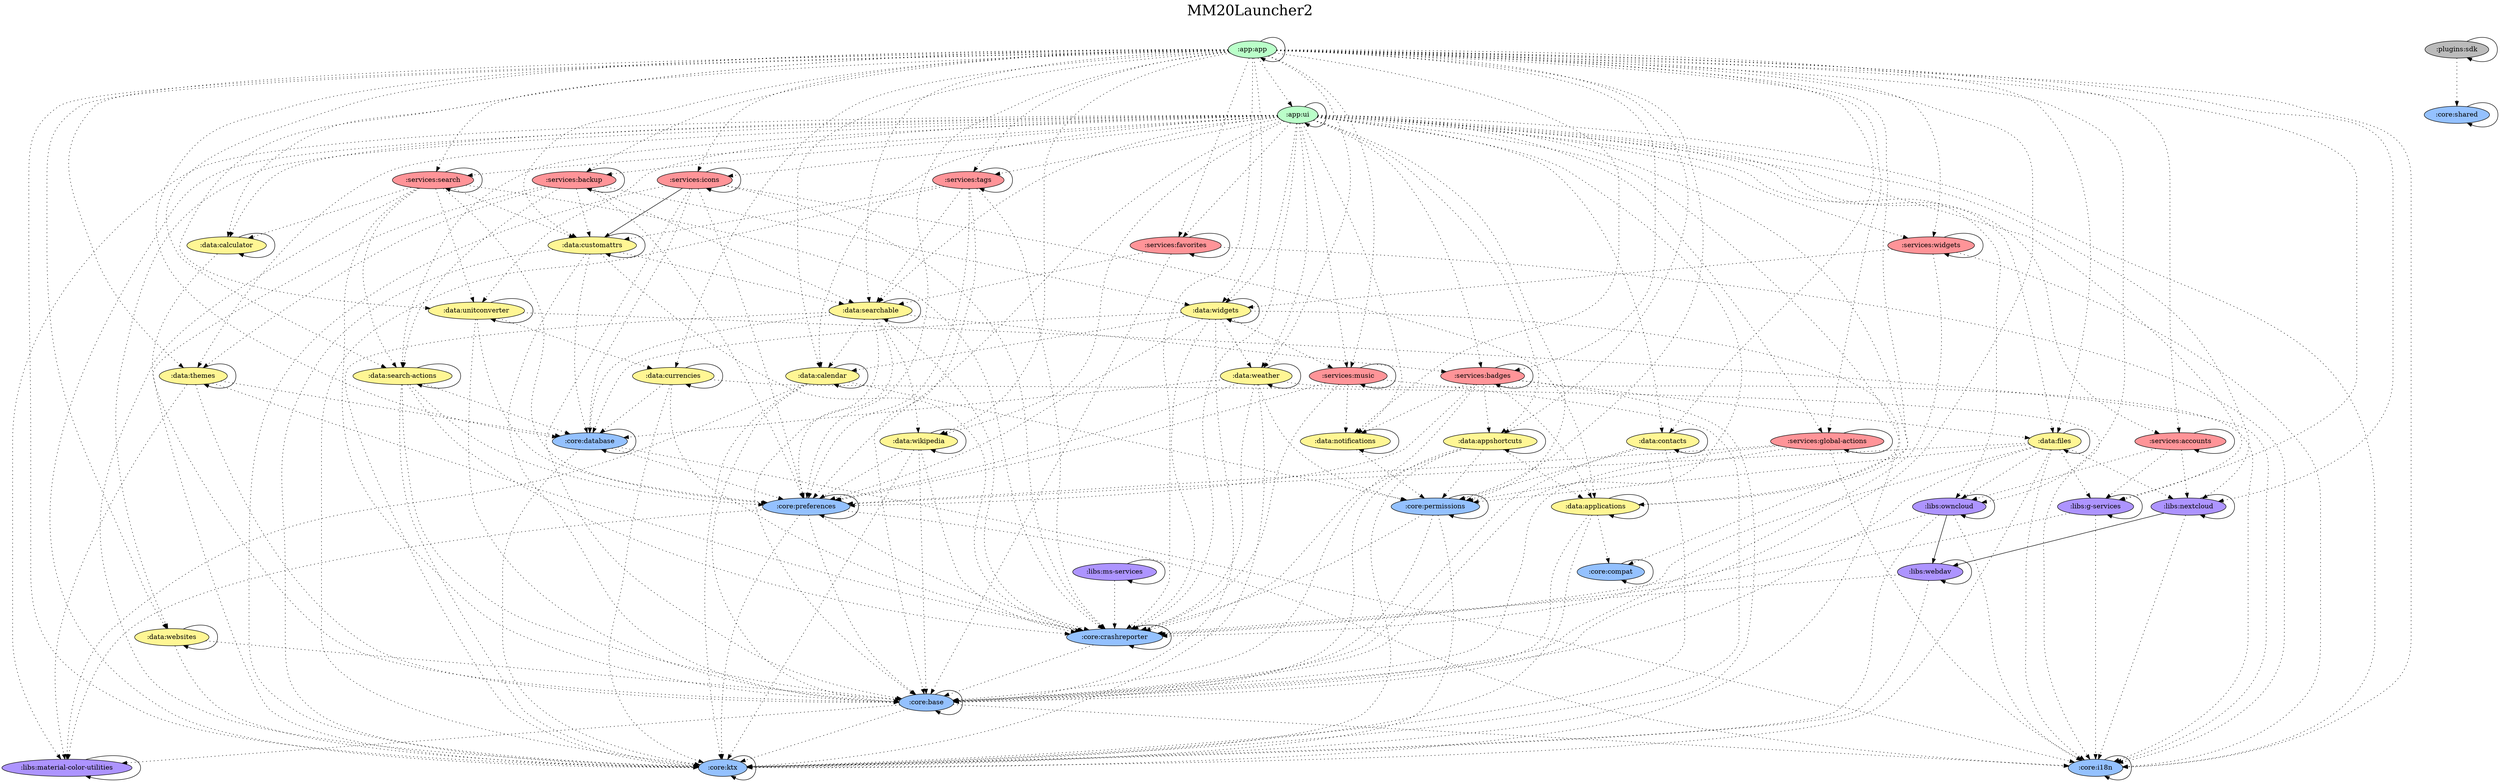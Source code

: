 digraph {
  graph [label="MM20Launcher2\n ",labelloc=t,fontsize=30,ranksep=1.4];
  node [style=filled, fillcolor="#bbbbbb"];
  rankdir=TB;

  # Projects

  ":app:app" [fillcolor="#baffc9"];
  ":app:ui" [fillcolor="#baffc9"];
  ":core:base" [fillcolor="#94c1ff"];
  ":core:compat" [fillcolor="#94c1ff"];
  ":core:crashreporter" [fillcolor="#94c1ff"];
  ":core:database" [fillcolor="#94c1ff"];
  ":core:i18n" [fillcolor="#94c1ff"];
  ":core:ktx" [fillcolor="#94c1ff"];
  ":core:permissions" [fillcolor="#94c1ff"];
  ":core:preferences" [fillcolor="#94c1ff"];
  ":core:shared" [fillcolor="#94c1ff"];
  ":data:applications" [fillcolor="#fff694"];
  ":data:appshortcuts" [fillcolor="#fff694"];
  ":data:calculator" [fillcolor="#fff694"];
  ":data:calendar" [fillcolor="#fff694"];
  ":data:contacts" [fillcolor="#fff694"];
  ":data:currencies" [fillcolor="#fff694"];
  ":data:customattrs" [fillcolor="#fff694"];
  ":data:files" [fillcolor="#fff694"];
  ":data:notifications" [fillcolor="#fff694"];
  ":data:search-actions" [fillcolor="#fff694"];
  ":data:searchable" [fillcolor="#fff694"];
  ":data:themes" [fillcolor="#fff694"];
  ":data:unitconverter" [fillcolor="#fff694"];
  ":data:weather" [fillcolor="#fff694"];
  ":data:websites" [fillcolor="#fff694"];
  ":data:widgets" [fillcolor="#fff694"];
  ":data:wikipedia" [fillcolor="#fff694"];
  ":libs:g-services" [fillcolor="#ad94ff"];
  ":libs:material-color-utilities" [fillcolor="#ad94ff"];
  ":libs:ms-services" [fillcolor="#ad94ff"];
  ":libs:nextcloud" [fillcolor="#ad94ff"];
  ":libs:owncloud" [fillcolor="#ad94ff"];
  ":libs:webdav" [fillcolor="#ad94ff"];
  ":plugins:sdk" [];
  ":services:accounts" [fillcolor="#ff9498"];
  ":services:backup" [fillcolor="#ff9498"];
  ":services:badges" [fillcolor="#ff9498"];
  ":services:favorites" [fillcolor="#ff9498"];
  ":services:global-actions" [fillcolor="#ff9498"];
  ":services:icons" [fillcolor="#ff9498"];
  ":services:music" [fillcolor="#ff9498"];
  ":services:search" [fillcolor="#ff9498"];
  ":services:tags" [fillcolor="#ff9498"];
  ":services:widgets" [fillcolor="#ff9498"];

  {rank = same;}

  # Dependencies

  ":app:app" -> ":app:app"
  ":app:app" -> ":services:accounts" [style=dotted]
  ":app:app" -> ":data:applications" [style=dotted]
  ":app:app" -> ":data:appshortcuts" [style=dotted]
  ":app:app" -> ":services:backup" [style=dotted]
  ":app:app" -> ":services:badges" [style=dotted]
  ":app:app" -> ":core:base" [style=dotted]
  ":app:app" -> ":data:calculator" [style=dotted]
  ":app:app" -> ":data:calendar" [style=dotted]
  ":app:app" -> ":data:contacts" [style=dotted]
  ":app:app" -> ":core:crashreporter" [style=dotted]
  ":app:app" -> ":data:currencies" [style=dotted]
  ":app:app" -> ":data:customattrs" [style=dotted]
  ":app:app" -> ":data:searchable" [style=dotted]
  ":app:app" -> ":data:themes" [style=dotted]
  ":app:app" -> ":data:files" [style=dotted]
  ":app:app" -> ":libs:g-services" [style=dotted]
  ":app:app" -> ":core:i18n" [style=dotted]
  ":app:app" -> ":services:icons" [style=dotted]
  ":app:app" -> ":core:ktx" [style=dotted]
  ":app:app" -> ":services:music" [style=dotted]
  ":app:app" -> ":libs:nextcloud" [style=dotted]
  ":app:app" -> ":data:notifications" [style=dotted]
  ":app:app" -> ":libs:owncloud" [style=dotted]
  ":app:app" -> ":core:permissions" [style=dotted]
  ":app:app" -> ":core:preferences" [style=dotted]
  ":app:app" -> ":services:search" [style=dotted]
  ":app:app" -> ":services:tags" [style=dotted]
  ":app:app" -> ":data:unitconverter" [style=dotted]
  ":app:app" -> ":app:ui" [style=dotted]
  ":app:app" -> ":data:weather" [style=dotted]
  ":app:app" -> ":data:websites" [style=dotted]
  ":app:app" -> ":data:widgets" [style=dotted]
  ":app:app" -> ":data:wikipedia" [style=dotted]
  ":app:app" -> ":core:database" [style=dotted]
  ":app:app" -> ":data:search-actions" [style=dotted]
  ":app:app" -> ":services:global-actions" [style=dotted]
  ":app:app" -> ":services:widgets" [style=dotted]
  ":app:app" -> ":services:favorites" [style=dotted]
  ":app:ui" -> ":app:ui"
  ":app:ui" -> ":libs:material-color-utilities" [style=dotted]
  ":app:ui" -> ":core:base" [style=dotted]
  ":app:ui" -> ":core:i18n" [style=dotted]
  ":app:ui" -> ":core:compat" [style=dotted]
  ":app:ui" -> ":core:ktx" [style=dotted]
  ":app:ui" -> ":services:icons" [style=dotted]
  ":app:ui" -> ":services:music" [style=dotted]
  ":app:ui" -> ":services:tags" [style=dotted]
  ":app:ui" -> ":data:weather" [style=dotted]
  ":app:ui" -> ":data:calendar" [style=dotted]
  ":app:ui" -> ":services:search" [style=dotted]
  ":app:ui" -> ":core:preferences" [style=dotted]
  ":app:ui" -> ":data:applications" [style=dotted]
  ":app:ui" -> ":data:appshortcuts" [style=dotted]
  ":app:ui" -> ":data:calculator" [style=dotted]
  ":app:ui" -> ":data:files" [style=dotted]
  ":app:ui" -> ":data:widgets" [style=dotted]
  ":app:ui" -> ":data:searchable" [style=dotted]
  ":app:ui" -> ":data:themes" [style=dotted]
  ":app:ui" -> ":data:wikipedia" [style=dotted]
  ":app:ui" -> ":services:badges" [style=dotted]
  ":app:ui" -> ":core:crashreporter" [style=dotted]
  ":app:ui" -> ":data:notifications" [style=dotted]
  ":app:ui" -> ":data:contacts" [style=dotted]
  ":app:ui" -> ":core:permissions" [style=dotted]
  ":app:ui" -> ":data:websites" [style=dotted]
  ":app:ui" -> ":data:unitconverter" [style=dotted]
  ":app:ui" -> ":libs:nextcloud" [style=dotted]
  ":app:ui" -> ":libs:g-services" [style=dotted]
  ":app:ui" -> ":libs:owncloud" [style=dotted]
  ":app:ui" -> ":services:accounts" [style=dotted]
  ":app:ui" -> ":services:backup" [style=dotted]
  ":app:ui" -> ":data:search-actions" [style=dotted]
  ":app:ui" -> ":services:global-actions" [style=dotted]
  ":app:ui" -> ":services:widgets" [style=dotted]
  ":app:ui" -> ":services:favorites" [style=dotted]
  ":core:shared" -> ":core:shared"
  ":core:database" -> ":core:database"
  ":core:database" -> ":core:i18n" [style=dotted]
  ":core:database" -> ":core:ktx" [style=dotted]
  ":core:database" -> ":core:preferences" [style=dotted]
  ":core:preferences" -> ":core:preferences"
  ":core:preferences" -> ":core:ktx" [style=dotted]
  ":core:preferences" -> ":core:i18n" [style=dotted]
  ":core:preferences" -> ":core:base" [style=dotted]
  ":core:preferences" -> ":core:crashreporter" [style=dotted]
  ":core:preferences" -> ":libs:material-color-utilities" [style=dotted]
  ":core:permissions" -> ":core:permissions"
  ":core:permissions" -> ":core:ktx" [style=dotted]
  ":core:permissions" -> ":core:base" [style=dotted]
  ":core:permissions" -> ":core:crashreporter" [style=dotted]
  ":core:compat" -> ":core:compat"
  ":core:crashreporter" -> ":core:crashreporter"
  ":core:crashreporter" -> ":core:base" [style=dotted]
  ":core:i18n" -> ":core:i18n"
  ":core:ktx" -> ":core:ktx"
  ":core:base" -> ":core:base"
  ":core:base" -> ":core:ktx" [style=dotted]
  ":core:base" -> ":core:i18n" [style=dotted]
  ":core:base" -> ":libs:material-color-utilities" [style=dotted]
  ":data:calendar" -> ":data:calendar"
  ":data:calendar" -> ":core:ktx" [style=dotted]
  ":data:calendar" -> ":core:base" [style=dotted]
  ":data:calendar" -> ":core:permissions" [style=dotted]
  ":data:calendar" -> ":libs:material-color-utilities" [style=dotted]
  ":data:calculator" -> ":data:calculator"
  ":data:calculator" -> ":core:base" [style=dotted]
  ":data:appshortcuts" -> ":data:appshortcuts"
  ":data:appshortcuts" -> ":data:applications" [style=dotted]
  ":data:appshortcuts" -> ":core:permissions" [style=dotted]
  ":data:appshortcuts" -> ":core:base" [style=dotted]
  ":data:appshortcuts" -> ":core:ktx" [style=dotted]
  ":data:appshortcuts" -> ":core:crashreporter" [style=dotted]
  ":data:widgets" -> ":data:widgets"
  ":data:widgets" -> ":data:weather" [style=dotted]
  ":data:widgets" -> ":data:calendar" [style=dotted]
  ":data:widgets" -> ":services:music" [style=dotted]
  ":data:widgets" -> ":core:ktx" [style=dotted]
  ":data:widgets" -> ":core:base" [style=dotted]
  ":data:widgets" -> ":core:preferences" [style=dotted]
  ":data:widgets" -> ":core:database" [style=dotted]
  ":data:widgets" -> ":core:crashreporter" [style=dotted]
  ":data:searchable" -> ":data:searchable"
  ":data:searchable" -> ":core:base" [style=dotted]
  ":data:searchable" -> ":data:calendar" [style=dotted]
  ":data:searchable" -> ":core:database" [style=dotted]
  ":data:searchable" -> ":core:preferences" [style=dotted]
  ":data:searchable" -> ":core:ktx" [style=dotted]
  ":data:searchable" -> ":data:wikipedia" [style=dotted]
  ":data:searchable" -> ":services:badges" [style=dotted]
  ":data:searchable" -> ":core:crashreporter" [style=dotted]
  ":data:unitconverter" -> ":data:unitconverter"
  ":data:unitconverter" -> ":core:preferences" [style=dotted]
  ":data:unitconverter" -> ":data:currencies" [style=dotted]
  ":data:unitconverter" -> ":core:base" [style=dotted]
  ":data:unitconverter" -> ":core:i18n" [style=dotted]
  ":data:themes" -> ":data:themes"
  ":data:themes" -> ":core:base" [style=dotted]
  ":data:themes" -> ":core:database" [style=dotted]
  ":data:themes" -> ":core:crashreporter" [style=dotted]
  ":data:themes" -> ":libs:material-color-utilities" [style=dotted]
  ":data:customattrs" -> ":data:customattrs"
  ":data:customattrs" -> ":core:database" [style=dotted]
  ":data:customattrs" -> ":core:base" [style=dotted]
  ":data:customattrs" -> ":core:ktx" [style=dotted]
  ":data:customattrs" -> ":core:crashreporter" [style=dotted]
  ":data:customattrs" -> ":data:searchable" [style=dotted]
  ":data:weather" -> ":data:weather"
  ":data:weather" -> ":core:database" [style=dotted]
  ":data:weather" -> ":core:ktx" [style=dotted]
  ":data:weather" -> ":core:crashreporter" [style=dotted]
  ":data:weather" -> ":core:preferences" [style=dotted]
  ":data:weather" -> ":core:permissions" [style=dotted]
  ":data:weather" -> ":core:i18n" [style=dotted]
  ":data:files" -> ":data:files"
  ":data:files" -> ":core:base" [style=dotted]
  ":data:files" -> ":core:ktx" [style=dotted]
  ":data:files" -> ":libs:g-services" [style=dotted]
  ":data:files" -> ":libs:nextcloud" [style=dotted]
  ":data:files" -> ":libs:owncloud" [style=dotted]
  ":data:files" -> ":core:i18n" [style=dotted]
  ":data:files" -> ":core:permissions" [style=dotted]
  ":data:files" -> ":core:crashreporter" [style=dotted]
  ":data:files" -> ":core:preferences" [style=dotted]
  ":data:websites" -> ":data:websites"
  ":data:websites" -> ":core:base" [style=dotted]
  ":data:websites" -> ":core:ktx" [style=dotted]
  ":data:search-actions" -> ":data:search-actions"
  ":data:search-actions" -> ":core:base" [style=dotted]
  ":data:search-actions" -> ":core:database" [style=dotted]
  ":data:search-actions" -> ":core:ktx" [style=dotted]
  ":data:search-actions" -> ":core:preferences" [style=dotted]
  ":data:search-actions" -> ":core:crashreporter" [style=dotted]
  ":data:wikipedia" -> ":data:wikipedia"
  ":data:wikipedia" -> ":core:preferences" [style=dotted]
  ":data:wikipedia" -> ":core:base" [style=dotted]
  ":data:wikipedia" -> ":core:ktx" [style=dotted]
  ":data:wikipedia" -> ":core:crashreporter" [style=dotted]
  ":data:contacts" -> ":data:contacts"
  ":data:contacts" -> ":core:ktx" [style=dotted]
  ":data:contacts" -> ":core:base" [style=dotted]
  ":data:contacts" -> ":core:permissions" [style=dotted]
  ":data:notifications" -> ":data:notifications"
  ":data:notifications" -> ":core:permissions" [style=dotted]
  ":data:applications" -> ":data:applications"
  ":data:applications" -> ":core:base" [style=dotted]
  ":data:applications" -> ":core:ktx" [style=dotted]
  ":data:applications" -> ":core:compat" [style=dotted]
  ":data:currencies" -> ":data:currencies"
  ":data:currencies" -> ":core:ktx" [style=dotted]
  ":data:currencies" -> ":core:i18n" [style=dotted]
  ":data:currencies" -> ":core:database" [style=dotted]
  ":data:currencies" -> ":core:crashreporter" [style=dotted]
  ":plugins:sdk" -> ":plugins:sdk"
  ":plugins:sdk" -> ":core:shared" [style=dotted]
  ":services:badges" -> ":services:badges"
  ":services:badges" -> ":core:ktx" [style=dotted]
  ":services:badges" -> ":data:applications" [style=dotted]
  ":services:badges" -> ":data:appshortcuts" [style=dotted]
  ":services:badges" -> ":data:notifications" [style=dotted]
  ":services:badges" -> ":core:preferences" [style=dotted]
  ":services:badges" -> ":core:base" [style=dotted]
  ":services:badges" -> ":data:files" [style=dotted]
  ":services:favorites" -> ":services:favorites"
  ":services:favorites" -> ":core:base" [style=dotted]
  ":services:favorites" -> ":core:i18n" [style=dotted]
  ":services:favorites" -> ":data:searchable" [style=dotted]
  ":services:backup" -> ":services:backup"
  ":services:backup" -> ":data:searchable" [style=dotted]
  ":services:backup" -> ":data:widgets" [style=dotted]
  ":services:backup" -> ":data:search-actions" [style=dotted]
  ":services:backup" -> ":core:preferences" [style=dotted]
  ":services:backup" -> ":core:ktx" [style=dotted]
  ":services:backup" -> ":data:customattrs" [style=dotted]
  ":services:backup" -> ":data:themes" [style=dotted]
  ":services:search" -> ":services:search"
  ":services:search" -> ":data:calculator" [style=dotted]
  ":services:search" -> ":data:unitconverter" [style=dotted]
  ":services:search" -> ":data:customattrs" [style=dotted]
  ":services:search" -> ":data:search-actions" [style=dotted]
  ":services:search" -> ":core:base" [style=dotted]
  ":services:search" -> ":core:preferences" [style=dotted]
  ":services:search" -> ":core:crashreporter" [style=dotted]
  ":services:search" -> ":core:ktx" [style=dotted]
  ":services:music" -> ":services:music"
  ":services:music" -> ":core:ktx" [style=dotted]
  ":services:music" -> ":core:preferences" [style=dotted]
  ":services:music" -> ":data:notifications" [style=dotted]
  ":services:music" -> ":core:crashreporter" [style=dotted]
  ":services:accounts" -> ":services:accounts"
  ":services:accounts" -> ":libs:g-services" [style=dotted]
  ":services:accounts" -> ":libs:owncloud" [style=dotted]
  ":services:accounts" -> ":libs:nextcloud" [style=dotted]
  ":services:icons" -> ":data:customattrs"
  ":services:icons" -> ":services:icons"
  ":services:icons" -> ":core:database" [style=dotted]
  ":services:icons" -> ":core:preferences" [style=dotted]
  ":services:icons" -> ":core:ktx" [style=dotted]
  ":services:icons" -> ":core:base" [style=dotted]
  ":services:icons" -> ":data:applications" [style=dotted]
  ":services:icons" -> ":core:crashreporter" [style=dotted]
  ":services:widgets" -> ":services:widgets"
  ":services:widgets" -> ":core:base" [style=dotted]
  ":services:widgets" -> ":core:i18n" [style=dotted]
  ":services:widgets" -> ":data:widgets" [style=dotted]
  ":services:global-actions" -> ":services:global-actions"
  ":services:global-actions" -> ":core:preferences" [style=dotted]
  ":services:global-actions" -> ":core:base" [style=dotted]
  ":services:global-actions" -> ":core:i18n" [style=dotted]
  ":services:global-actions" -> ":core:permissions" [style=dotted]
  ":services:tags" -> ":services:tags"
  ":services:tags" -> ":core:preferences" [style=dotted]
  ":services:tags" -> ":core:base" [style=dotted]
  ":services:tags" -> ":core:ktx" [style=dotted]
  ":services:tags" -> ":core:crashreporter" [style=dotted]
  ":services:tags" -> ":data:customattrs" [style=dotted]
  ":services:tags" -> ":data:searchable" [style=dotted]
  ":libs:nextcloud" -> ":libs:webdav"
  ":libs:nextcloud" -> ":libs:nextcloud"
  ":libs:nextcloud" -> ":core:i18n" [style=dotted]
  ":libs:webdav" -> ":libs:webdav"
  ":libs:webdav" -> ":core:crashreporter" [style=dotted]
  ":libs:webdav" -> ":core:ktx" [style=dotted]
  ":libs:g-services" -> ":libs:g-services"
  ":libs:g-services" -> ":core:i18n" [style=dotted]
  ":libs:g-services" -> ":core:crashreporter" [style=dotted]
  ":libs:material-color-utilities" -> ":libs:material-color-utilities"
  ":libs:owncloud" -> ":libs:webdav"
  ":libs:owncloud" -> ":libs:owncloud"
  ":libs:owncloud" -> ":core:crashreporter" [style=dotted]
  ":libs:owncloud" -> ":core:ktx" [style=dotted]
  ":libs:owncloud" -> ":core:i18n" [style=dotted]
  ":libs:ms-services" -> ":libs:ms-services"
  ":libs:ms-services" -> ":core:crashreporter" [style=dotted]
}
